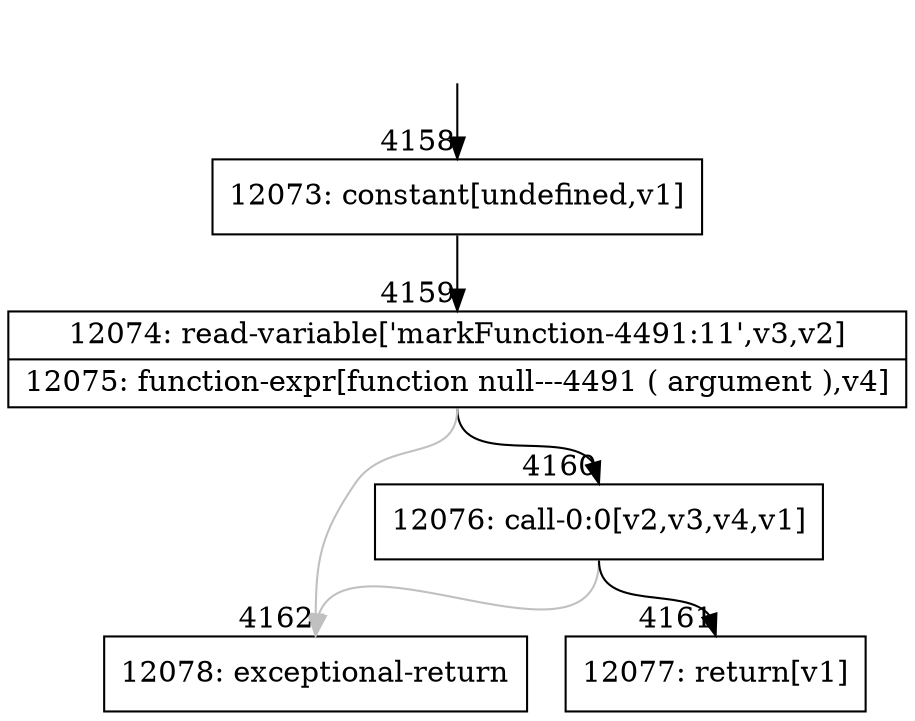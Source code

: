 digraph {
rankdir="TD"
BB_entry269[shape=none,label=""];
BB_entry269 -> BB4158 [tailport=s, headport=n, headlabel="    4158"]
BB4158 [shape=record label="{12073: constant[undefined,v1]}" ] 
BB4158 -> BB4159 [tailport=s, headport=n, headlabel="      4159"]
BB4159 [shape=record label="{12074: read-variable['markFunction-4491:11',v3,v2]|12075: function-expr[function null---4491 ( argument ),v4]}" ] 
BB4159 -> BB4160 [tailport=s, headport=n, headlabel="      4160"]
BB4159 -> BB4162 [tailport=s, headport=n, color=gray, headlabel="      4162"]
BB4160 [shape=record label="{12076: call-0:0[v2,v3,v4,v1]}" ] 
BB4160 -> BB4161 [tailport=s, headport=n, headlabel="      4161"]
BB4160 -> BB4162 [tailport=s, headport=n, color=gray]
BB4161 [shape=record label="{12077: return[v1]}" ] 
BB4162 [shape=record label="{12078: exceptional-return}" ] 
}
